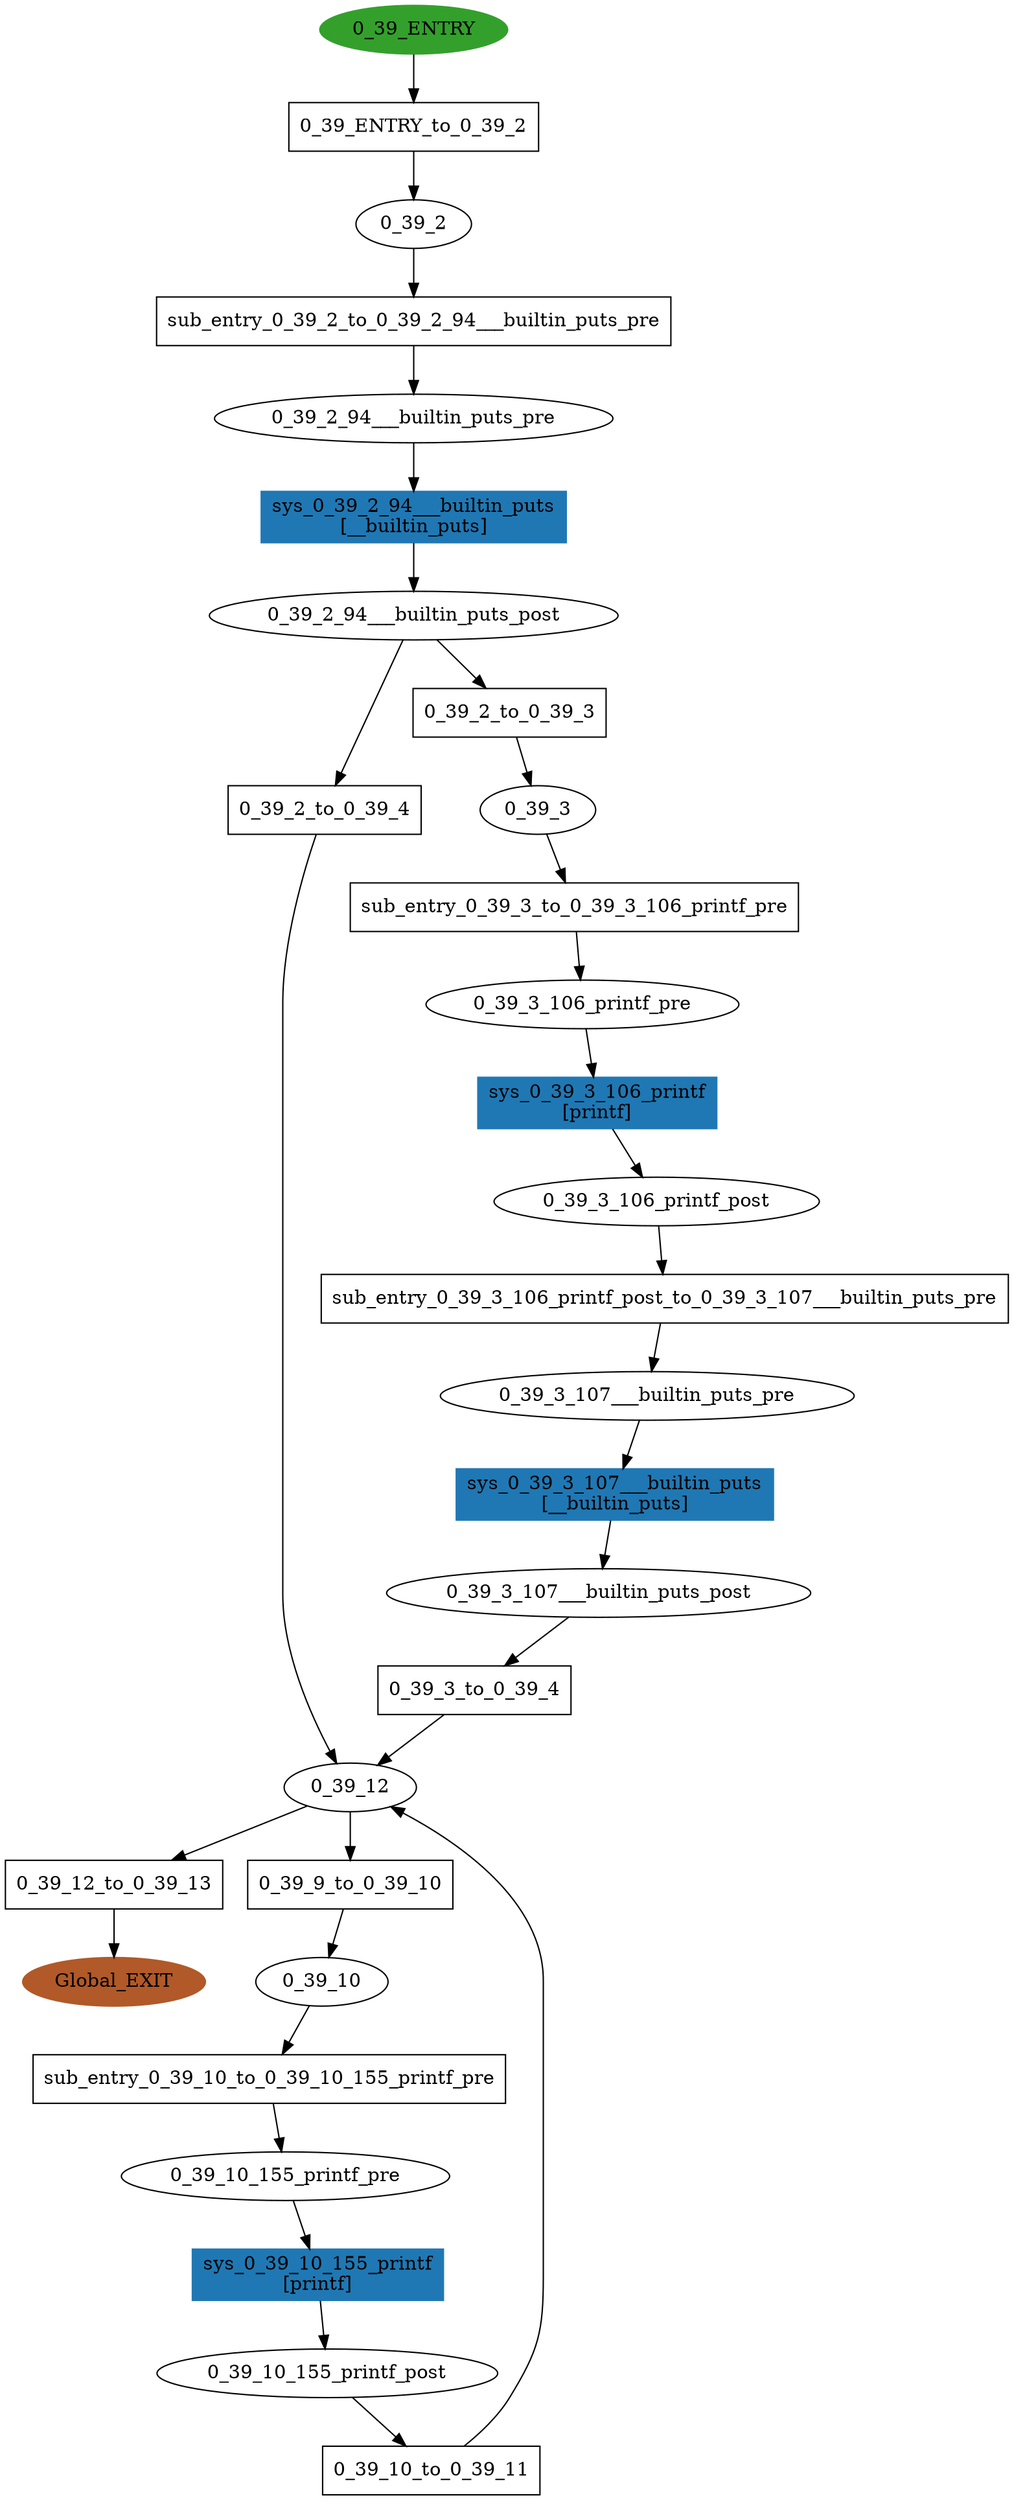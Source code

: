 digraph model { 
compound=true; 
node  [style="filled", colorscheme="paired12"];  "0_39_3_107___builtin_puts_post" [shape=ellipse, style=""];
  "0_39_10_155_printf_pre" [shape=ellipse, style=""];
  "0_39_3_106_printf_pre" [shape=ellipse, style=""];
  "0_39_2_94___builtin_puts_post" [shape=ellipse, style=""];
  "0_39_10_155_printf_post" [shape=ellipse, style=""];
  "0_39_2" [shape=ellipse, style=""];
  "0_39_3" [shape=ellipse, style=""];
  "0_39_2_94___builtin_puts_pre" [shape=ellipse, style=""];
  "0_39_3_107___builtin_puts_pre" [shape=ellipse, style=""];
  "0_39_ENTRY" [shape=ellipse, color=4, style=filled];
  "0_39_3_106_printf_post" [shape=ellipse, style=""];
  "Global_EXIT" [shape=ellipse, color=12, style=filled];
  "0_39_10" [shape=ellipse, style=""];
  "0_39_12" [shape=ellipse, style=""];
  "0_39_12_to_0_39_13" [shape=box, style=""];
  "0_39_12_to_0_39_13" [label="0_39_12_to_0_39_13\n"];
  "sub_entry_0_39_3_to_0_39_3_106_printf_pre" [shape=box, style=""];
  "sub_entry_0_39_3_to_0_39_3_106_printf_pre" [label="sub_entry_0_39_3_to_0_39_3_106_printf_pre\n"];
  "0_39_3_to_0_39_4" [shape=box, style=""];
  "0_39_3_to_0_39_4" [label="0_39_3_to_0_39_4\n"];
  "sys_0_39_3_106_printf" [shape=box, style=""];
  "sys_0_39_3_106_printf" [color=2, style=filled];
  "sys_0_39_3_106_printf" [label="sys_0_39_3_106_printf\n[printf]"];
  "sub_entry_0_39_10_to_0_39_10_155_printf_pre" [shape=box, style=""];
  "sub_entry_0_39_10_to_0_39_10_155_printf_pre" [label="sub_entry_0_39_10_to_0_39_10_155_printf_pre\n"];
  "sys_0_39_3_107___builtin_puts" [shape=box, style=""];
  "sys_0_39_3_107___builtin_puts" [color=2, style=filled];
  "sys_0_39_3_107___builtin_puts" [label="sys_0_39_3_107___builtin_puts\n[__builtin_puts]"];
  "sys_0_39_10_155_printf" [shape=box, style=""];
  "sys_0_39_10_155_printf" [color=2, style=filled];
  "sys_0_39_10_155_printf" [label="sys_0_39_10_155_printf\n[printf]"];
  "sub_entry_0_39_2_to_0_39_2_94___builtin_puts_pre" [shape=box, style=""];
  "sub_entry_0_39_2_to_0_39_2_94___builtin_puts_pre" [label="sub_entry_0_39_2_to_0_39_2_94___builtin_puts_pre\n"];
  "0_39_ENTRY_to_0_39_2" [shape=box, style=""];
  "0_39_ENTRY_to_0_39_2" [label="0_39_ENTRY_to_0_39_2\n"];
  "sub_entry_0_39_3_106_printf_post_to_0_39_3_107___builtin_puts_pre" [shape=box, style=""];
  "sub_entry_0_39_3_106_printf_post_to_0_39_3_107___builtin_puts_pre" [label="sub_entry_0_39_3_106_printf_post_to_0_39_3_107___builtin_puts_pre\n"];
  "sys_0_39_2_94___builtin_puts" [shape=box, style=""];
  "sys_0_39_2_94___builtin_puts" [color=2, style=filled];
  "sys_0_39_2_94___builtin_puts" [label="sys_0_39_2_94___builtin_puts\n[__builtin_puts]"];
  "0_39_2_to_0_39_4" [shape=box, style=""];
  "0_39_2_to_0_39_4" [label="0_39_2_to_0_39_4\n"];
  "0_39_2_to_0_39_3" [shape=box, style=""];
  "0_39_2_to_0_39_3" [label="0_39_2_to_0_39_3\n"];
  "0_39_9_to_0_39_10" [shape=box, style=""];
  "0_39_9_to_0_39_10" [label="0_39_9_to_0_39_10\n"];
  "0_39_10_to_0_39_11" [shape=box, style=""];
  "0_39_10_to_0_39_11" [label="0_39_10_to_0_39_11\n"];
  "0_39_ENTRY_to_0_39_2" -> "0_39_2" [label="", arrowhead="normal"];
  "0_39_2" -> "sub_entry_0_39_2_to_0_39_2_94___builtin_puts_pre" [label="", arrowhead="normal"];
  "0_39_3_to_0_39_4" -> "0_39_12" [label="", arrowhead="normal"];
  "0_39_3_107___builtin_puts_pre" -> "sys_0_39_3_107___builtin_puts" [label="", arrowhead="normal"];
  "0_39_9_to_0_39_10" -> "0_39_10" [label="", arrowhead="normal"];
  "0_39_12_to_0_39_13" -> "Global_EXIT" [label="", arrowhead="normal"];
  "0_39_3_107___builtin_puts_post" -> "0_39_3_to_0_39_4" [label="", arrowhead="normal"];
  "0_39_10" -> "sub_entry_0_39_10_to_0_39_10_155_printf_pre" [label="", arrowhead="normal"];
  "0_39_10_to_0_39_11" -> "0_39_12" [label="", arrowhead="normal"];
  "0_39_2_to_0_39_4" -> "0_39_12" [label="", arrowhead="normal"];
  "0_39_3_106_printf_post" -> "sub_entry_0_39_3_106_printf_post_to_0_39_3_107___builtin_puts_pre" [label="", arrowhead="normal"];
  "0_39_ENTRY" -> "0_39_ENTRY_to_0_39_2" [label="", arrowhead="normal"];
  "0_39_12" -> "0_39_9_to_0_39_10" [label="", arrowhead="normal"];
  "sub_entry_0_39_2_to_0_39_2_94___builtin_puts_pre" -> "0_39_2_94___builtin_puts_pre" [label="", arrowhead="normal"];
  "0_39_3_106_printf_pre" -> "sys_0_39_3_106_printf" [label="", arrowhead="normal"];
  "0_39_2_to_0_39_3" -> "0_39_3" [label="", arrowhead="normal"];
  "sub_entry_0_39_3_to_0_39_3_106_printf_pre" -> "0_39_3_106_printf_pre" [label="", arrowhead="normal"];
  "0_39_10_155_printf_pre" -> "sys_0_39_10_155_printf" [label="", arrowhead="normal"];
  "0_39_2_94___builtin_puts_pre" -> "sys_0_39_2_94___builtin_puts" [label="", arrowhead="normal"];
  "sys_0_39_10_155_printf" -> "0_39_10_155_printf_post" [label="", arrowhead="normal"];
  "0_39_2_94___builtin_puts_post" -> "0_39_2_to_0_39_3" [label="", arrowhead="normal"];
  "sub_entry_0_39_3_106_printf_post_to_0_39_3_107___builtin_puts_pre" -> "0_39_3_107___builtin_puts_pre" [label="", arrowhead="normal"];
  "sub_entry_0_39_10_to_0_39_10_155_printf_pre" -> "0_39_10_155_printf_pre" [label="", arrowhead="normal"];
  "0_39_10_155_printf_post" -> "0_39_10_to_0_39_11" [label="", arrowhead="normal"];
  "0_39_2_94___builtin_puts_post" -> "0_39_2_to_0_39_4" [label="", arrowhead="normal"];
  "sys_0_39_3_107___builtin_puts" -> "0_39_3_107___builtin_puts_post" [label="", arrowhead="normal"];
  "sys_0_39_2_94___builtin_puts" -> "0_39_2_94___builtin_puts_post" [label="", arrowhead="normal"];
  "sys_0_39_3_106_printf" -> "0_39_3_106_printf_post" [label="", arrowhead="normal"];
  "0_39_12" -> "0_39_12_to_0_39_13" [label="", arrowhead="normal"];
  "0_39_3" -> "sub_entry_0_39_3_to_0_39_3_106_printf_pre" [label="", arrowhead="normal"];
}
